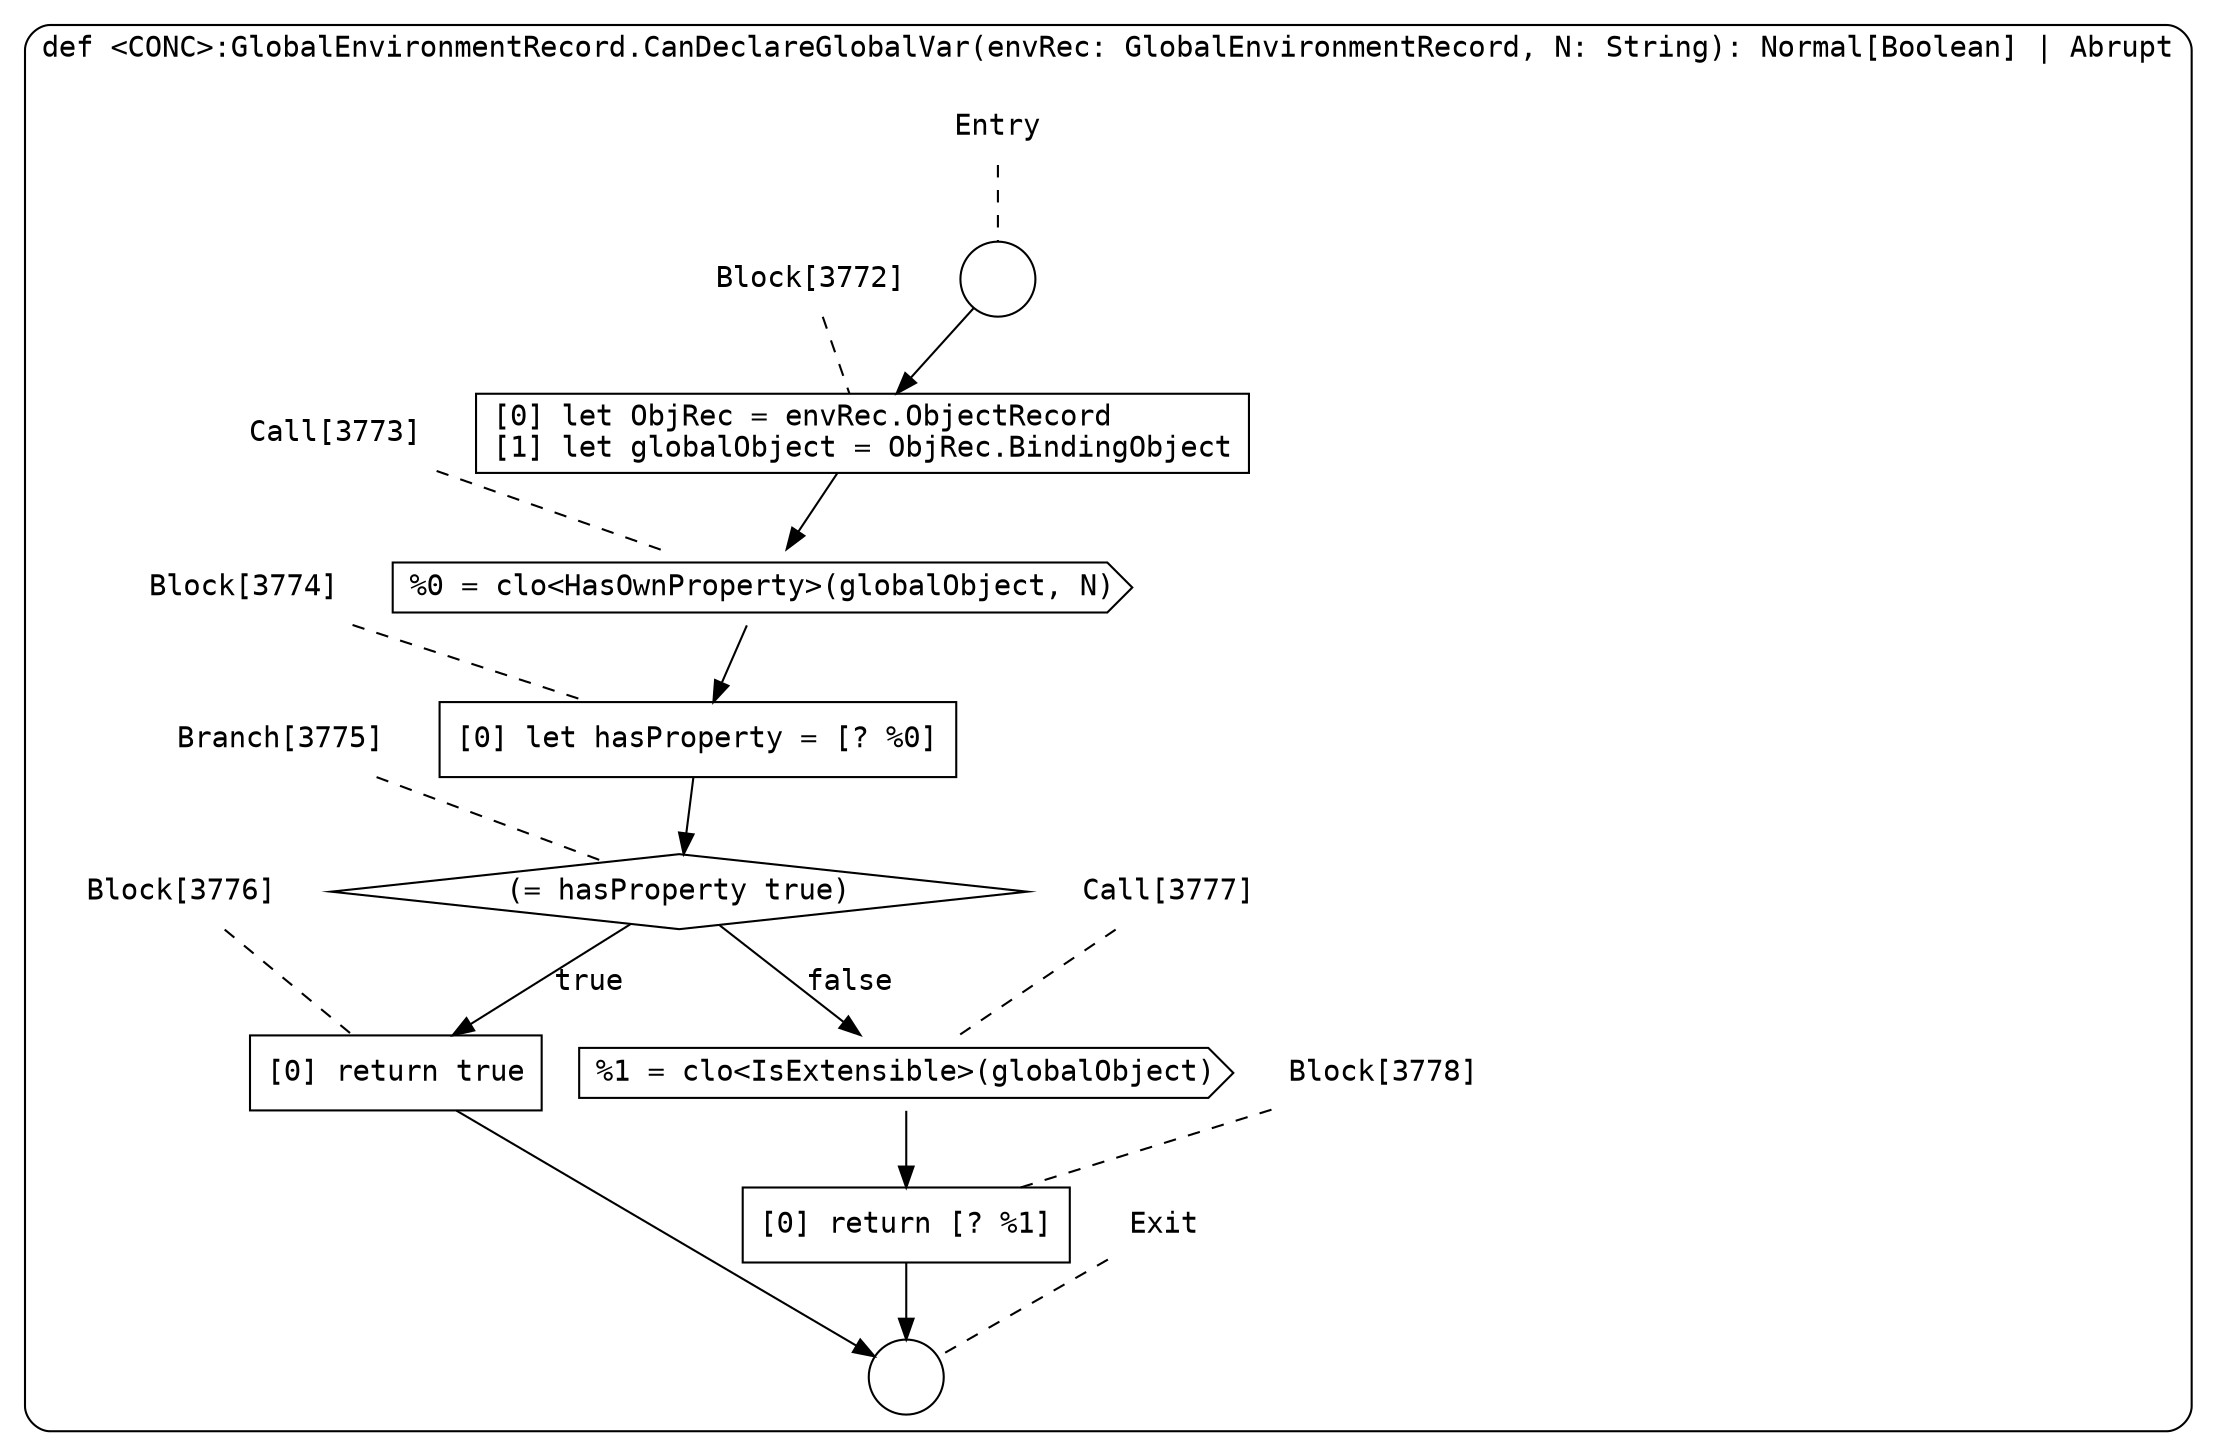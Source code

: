 digraph {
  graph [fontname = "Consolas"]
  node [fontname = "Consolas"]
  edge [fontname = "Consolas"]
  subgraph cluster1012 {
    label = "def <CONC>:GlobalEnvironmentRecord.CanDeclareGlobalVar(envRec: GlobalEnvironmentRecord, N: String): Normal[Boolean] | Abrupt"
    style = rounded
    cluster1012_entry_name [shape=none, label=<<font color="black">Entry</font>>]
    cluster1012_entry_name -> cluster1012_entry [arrowhead=none, color="black", style=dashed]
    cluster1012_entry [shape=circle label=" " color="black" fillcolor="white" style=filled]
    cluster1012_entry -> node3772 [color="black"]
    cluster1012_exit_name [shape=none, label=<<font color="black">Exit</font>>]
    cluster1012_exit_name -> cluster1012_exit [arrowhead=none, color="black", style=dashed]
    cluster1012_exit [shape=circle label=" " color="black" fillcolor="white" style=filled]
    node3772_name [shape=none, label=<<font color="black">Block[3772]</font>>]
    node3772_name -> node3772 [arrowhead=none, color="black", style=dashed]
    node3772 [shape=box, label=<<font color="black">[0] let ObjRec = envRec.ObjectRecord<BR ALIGN="LEFT"/>[1] let globalObject = ObjRec.BindingObject<BR ALIGN="LEFT"/></font>> color="black" fillcolor="white", style=filled]
    node3772 -> node3773 [color="black"]
    node3773_name [shape=none, label=<<font color="black">Call[3773]</font>>]
    node3773_name -> node3773 [arrowhead=none, color="black", style=dashed]
    node3773 [shape=cds, label=<<font color="black">%0 = clo&lt;HasOwnProperty&gt;(globalObject, N)</font>> color="black" fillcolor="white", style=filled]
    node3773 -> node3774 [color="black"]
    node3774_name [shape=none, label=<<font color="black">Block[3774]</font>>]
    node3774_name -> node3774 [arrowhead=none, color="black", style=dashed]
    node3774 [shape=box, label=<<font color="black">[0] let hasProperty = [? %0]<BR ALIGN="LEFT"/></font>> color="black" fillcolor="white", style=filled]
    node3774 -> node3775 [color="black"]
    node3775_name [shape=none, label=<<font color="black">Branch[3775]</font>>]
    node3775_name -> node3775 [arrowhead=none, color="black", style=dashed]
    node3775 [shape=diamond, label=<<font color="black">(= hasProperty true)</font>> color="black" fillcolor="white", style=filled]
    node3775 -> node3776 [label=<<font color="black">true</font>> color="black"]
    node3775 -> node3777 [label=<<font color="black">false</font>> color="black"]
    node3776_name [shape=none, label=<<font color="black">Block[3776]</font>>]
    node3776_name -> node3776 [arrowhead=none, color="black", style=dashed]
    node3776 [shape=box, label=<<font color="black">[0] return true<BR ALIGN="LEFT"/></font>> color="black" fillcolor="white", style=filled]
    node3776 -> cluster1012_exit [color="black"]
    node3777_name [shape=none, label=<<font color="black">Call[3777]</font>>]
    node3777_name -> node3777 [arrowhead=none, color="black", style=dashed]
    node3777 [shape=cds, label=<<font color="black">%1 = clo&lt;IsExtensible&gt;(globalObject)</font>> color="black" fillcolor="white", style=filled]
    node3777 -> node3778 [color="black"]
    node3778_name [shape=none, label=<<font color="black">Block[3778]</font>>]
    node3778_name -> node3778 [arrowhead=none, color="black", style=dashed]
    node3778 [shape=box, label=<<font color="black">[0] return [? %1]<BR ALIGN="LEFT"/></font>> color="black" fillcolor="white", style=filled]
    node3778 -> cluster1012_exit [color="black"]
  }
}